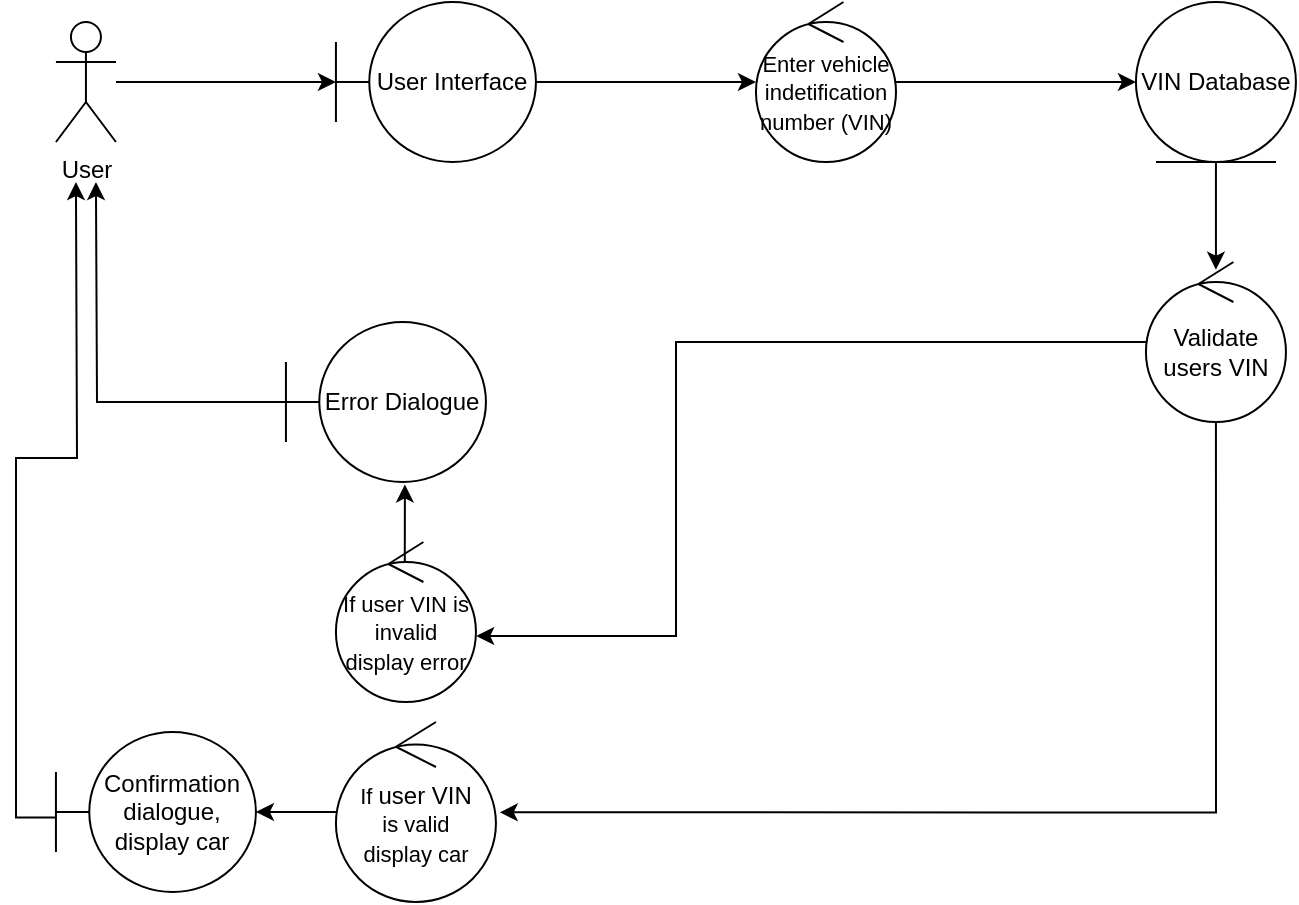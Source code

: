 <mxfile version="13.7.9" type="device"><diagram id="HULQiI14J1mzPGcZSOTW" name="Page-1"><mxGraphModel dx="1264" dy="592" grid="1" gridSize="10" guides="1" tooltips="1" connect="1" arrows="1" fold="1" page="1" pageScale="1" pageWidth="827" pageHeight="1169" math="0" shadow="0"><root><mxCell id="0"/><mxCell id="1" parent="0"/><mxCell id="mXcg0TL1uGOj0MJz7eQx-1" value="" style="edgeStyle=orthogonalEdgeStyle;rounded=0;orthogonalLoop=1;jettySize=auto;html=1;" edge="1" parent="1" source="mXcg0TL1uGOj0MJz7eQx-2" target="mXcg0TL1uGOj0MJz7eQx-6"><mxGeometry relative="1" as="geometry"/></mxCell><mxCell id="mXcg0TL1uGOj0MJz7eQx-2" value="User" style="shape=umlActor;verticalLabelPosition=bottom;labelBackgroundColor=#ffffff;verticalAlign=top;html=1;" vertex="1" parent="1"><mxGeometry x="159.97" y="130" width="30" height="60" as="geometry"/></mxCell><mxCell id="mXcg0TL1uGOj0MJz7eQx-24" style="edgeStyle=orthogonalEdgeStyle;rounded=0;orthogonalLoop=1;jettySize=auto;html=1;entryX=0.5;entryY=0.048;entryDx=0;entryDy=0;entryPerimeter=0;" edge="1" parent="1" source="mXcg0TL1uGOj0MJz7eQx-4" target="mXcg0TL1uGOj0MJz7eQx-11"><mxGeometry relative="1" as="geometry"/></mxCell><mxCell id="mXcg0TL1uGOj0MJz7eQx-4" value="VIN Database" style="ellipse;shape=umlEntity;whiteSpace=wrap;html=1;" vertex="1" parent="1"><mxGeometry x="699.97" y="120" width="80" height="80" as="geometry"/></mxCell><mxCell id="mXcg0TL1uGOj0MJz7eQx-5" value="" style="edgeStyle=orthogonalEdgeStyle;rounded=0;orthogonalLoop=1;jettySize=auto;html=1;" edge="1" parent="1" source="mXcg0TL1uGOj0MJz7eQx-6" target="mXcg0TL1uGOj0MJz7eQx-8"><mxGeometry relative="1" as="geometry"/></mxCell><mxCell id="mXcg0TL1uGOj0MJz7eQx-6" value="User Interface" style="shape=umlBoundary;whiteSpace=wrap;html=1;" vertex="1" parent="1"><mxGeometry x="299.97" y="120" width="100" height="80" as="geometry"/></mxCell><mxCell id="mXcg0TL1uGOj0MJz7eQx-7" style="edgeStyle=orthogonalEdgeStyle;rounded=0;orthogonalLoop=1;jettySize=auto;html=1;entryX=0;entryY=0.5;entryDx=0;entryDy=0;" edge="1" parent="1" source="mXcg0TL1uGOj0MJz7eQx-8" target="mXcg0TL1uGOj0MJz7eQx-4"><mxGeometry relative="1" as="geometry"/></mxCell><mxCell id="mXcg0TL1uGOj0MJz7eQx-8" value="&lt;font style=&quot;font-size: 11px&quot;&gt;Enter vehicle indetification number (VIN)&lt;/font&gt;" style="ellipse;shape=umlControl;whiteSpace=wrap;html=1;" vertex="1" parent="1"><mxGeometry x="509.97" y="120" width="70.03" height="80" as="geometry"/></mxCell><mxCell id="mXcg0TL1uGOj0MJz7eQx-9" style="edgeStyle=orthogonalEdgeStyle;rounded=0;orthogonalLoop=1;jettySize=auto;html=1;entryX=1.002;entryY=0.587;entryDx=0;entryDy=0;entryPerimeter=0;" edge="1" parent="1" source="mXcg0TL1uGOj0MJz7eQx-11" target="mXcg0TL1uGOj0MJz7eQx-13"><mxGeometry relative="1" as="geometry"><Array as="points"><mxPoint x="470" y="290"/><mxPoint x="470" y="437"/></Array></mxGeometry></mxCell><mxCell id="mXcg0TL1uGOj0MJz7eQx-10" style="edgeStyle=orthogonalEdgeStyle;rounded=0;orthogonalLoop=1;jettySize=auto;html=1;entryX=1.024;entryY=0.502;entryDx=0;entryDy=0;entryPerimeter=0;" edge="1" parent="1" source="mXcg0TL1uGOj0MJz7eQx-11" target="mXcg0TL1uGOj0MJz7eQx-17"><mxGeometry relative="1" as="geometry"><Array as="points"><mxPoint x="740" y="525"/></Array></mxGeometry></mxCell><mxCell id="mXcg0TL1uGOj0MJz7eQx-11" value="Validate users VIN" style="ellipse;shape=umlControl;whiteSpace=wrap;html=1;" vertex="1" parent="1"><mxGeometry x="704.97" y="250" width="70" height="80" as="geometry"/></mxCell><mxCell id="mXcg0TL1uGOj0MJz7eQx-12" value="" style="edgeStyle=orthogonalEdgeStyle;rounded=0;orthogonalLoop=1;jettySize=auto;html=1;entryX=0.585;entryY=1.015;entryDx=0;entryDy=0;entryPerimeter=0;" edge="1" parent="1"><mxGeometry relative="1" as="geometry"><mxPoint x="335.97" y="400" as="sourcePoint"/><mxPoint x="334.446" y="361.238" as="targetPoint"/></mxGeometry></mxCell><mxCell id="mXcg0TL1uGOj0MJz7eQx-13" value="&lt;font style=&quot;font-size: 11px&quot;&gt;If user VIN is invalid display error&lt;/font&gt;" style="ellipse;shape=umlControl;whiteSpace=wrap;html=1;" vertex="1" parent="1"><mxGeometry x="299.97" y="390" width="70" height="80" as="geometry"/></mxCell><mxCell id="mXcg0TL1uGOj0MJz7eQx-14" style="edgeStyle=orthogonalEdgeStyle;rounded=0;orthogonalLoop=1;jettySize=auto;html=1;" edge="1" parent="1" source="mXcg0TL1uGOj0MJz7eQx-15"><mxGeometry relative="1" as="geometry"><mxPoint x="179.97" y="210" as="targetPoint"/></mxGeometry></mxCell><mxCell id="mXcg0TL1uGOj0MJz7eQx-15" value="Error Dialogue" style="shape=umlBoundary;whiteSpace=wrap;html=1;" vertex="1" parent="1"><mxGeometry x="274.97" y="280" width="100" height="80" as="geometry"/></mxCell><mxCell id="mXcg0TL1uGOj0MJz7eQx-16" value="" style="edgeStyle=orthogonalEdgeStyle;rounded=0;orthogonalLoop=1;jettySize=auto;html=1;" edge="1" parent="1" source="mXcg0TL1uGOj0MJz7eQx-17" target="mXcg0TL1uGOj0MJz7eQx-19"><mxGeometry relative="1" as="geometry"/></mxCell><mxCell id="mXcg0TL1uGOj0MJz7eQx-17" value="&lt;font style=&quot;font-size: 11px&quot;&gt;If&amp;nbsp;&lt;span style=&quot;font-size: 12px&quot;&gt;user VIN&lt;/span&gt;&lt;br&gt;is valid&lt;br&gt;display car&lt;/font&gt;" style="ellipse;shape=umlControl;whiteSpace=wrap;html=1;" vertex="1" parent="1"><mxGeometry x="299.97" y="480" width="80" height="90" as="geometry"/></mxCell><mxCell id="mXcg0TL1uGOj0MJz7eQx-18" style="edgeStyle=orthogonalEdgeStyle;rounded=0;orthogonalLoop=1;jettySize=auto;html=1;exitX=0;exitY=0.534;exitDx=0;exitDy=0;exitPerimeter=0;" edge="1" parent="1" source="mXcg0TL1uGOj0MJz7eQx-19"><mxGeometry relative="1" as="geometry"><mxPoint x="169.97" y="210" as="targetPoint"/></mxGeometry></mxCell><mxCell id="mXcg0TL1uGOj0MJz7eQx-19" value="Confirmation dialogue, display car" style="shape=umlBoundary;whiteSpace=wrap;html=1;" vertex="1" parent="1"><mxGeometry x="159.97" y="485" width="100" height="80" as="geometry"/></mxCell></root></mxGraphModel></diagram></mxfile>